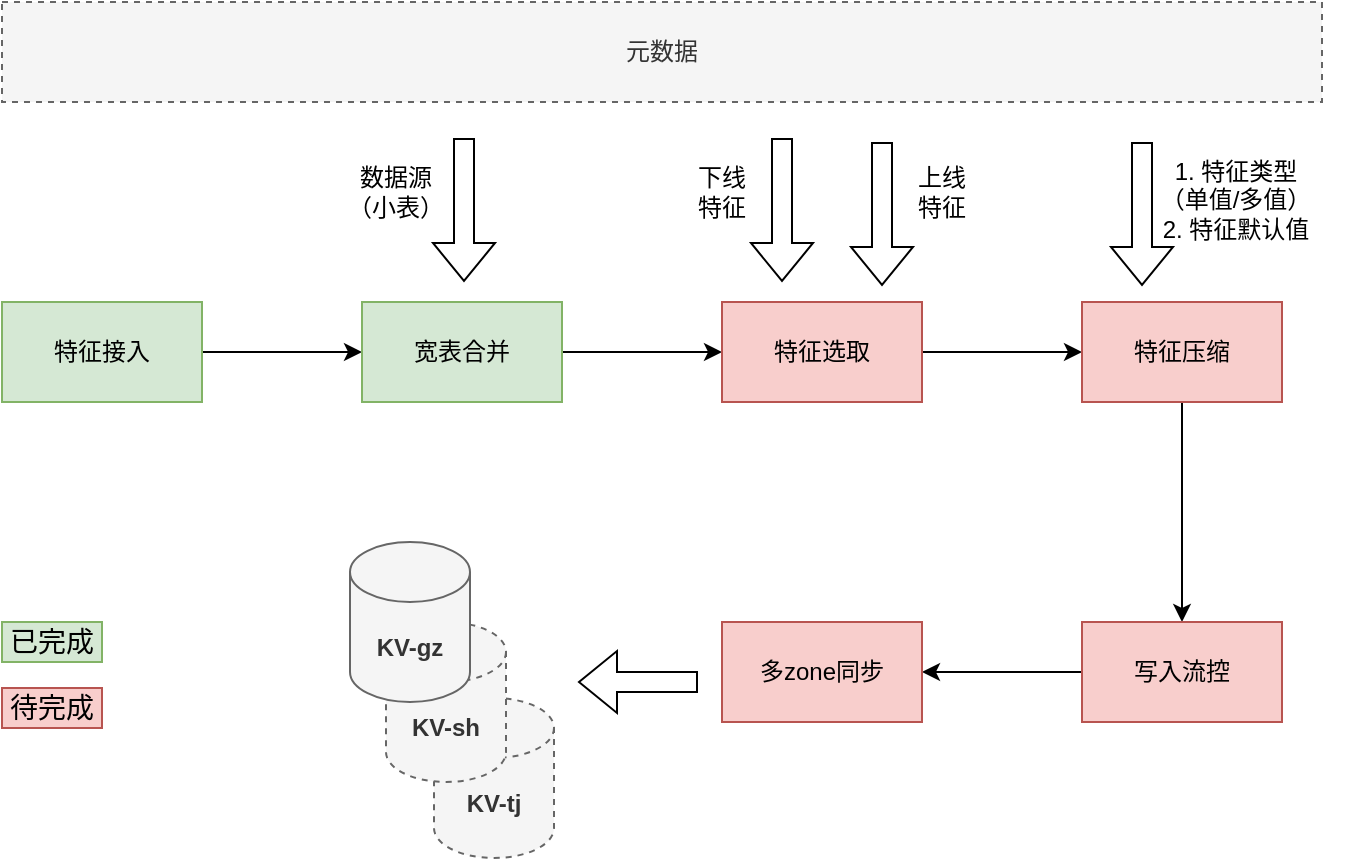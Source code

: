 <mxfile version="17.1.2" type="github">
  <diagram id="RHXTPuESNNEIyO8HhiGL" name="Page-1">
    <mxGraphModel dx="1255" dy="811" grid="1" gridSize="10" guides="1" tooltips="1" connect="1" arrows="1" fold="1" page="1" pageScale="1" pageWidth="827" pageHeight="1169" math="0" shadow="0">
      <root>
        <mxCell id="0" />
        <mxCell id="1" parent="0" />
        <mxCell id="xVwhvV02Wn553D3Tr0Gj-24" value="&lt;b&gt;KV-tj&lt;/b&gt;" style="shape=cylinder3;whiteSpace=wrap;html=1;boundedLbl=1;backgroundOutline=1;size=15;dashed=1;fillColor=#f5f5f5;fontColor=#333333;strokeColor=#666666;" vertex="1" parent="1">
          <mxGeometry x="296" y="418" width="60" height="80" as="geometry" />
        </mxCell>
        <mxCell id="xVwhvV02Wn553D3Tr0Gj-23" value="&lt;b&gt;KV-sh&lt;/b&gt;" style="shape=cylinder3;whiteSpace=wrap;html=1;boundedLbl=1;backgroundOutline=1;size=15;dashed=1;fillColor=#f5f5f5;fontColor=#333333;strokeColor=#666666;" vertex="1" parent="1">
          <mxGeometry x="272" y="380" width="60" height="80" as="geometry" />
        </mxCell>
        <mxCell id="xVwhvV02Wn553D3Tr0Gj-3" value="" style="edgeStyle=orthogonalEdgeStyle;rounded=0;orthogonalLoop=1;jettySize=auto;html=1;" edge="1" parent="1" source="xVwhvV02Wn553D3Tr0Gj-1" target="xVwhvV02Wn553D3Tr0Gj-2">
          <mxGeometry relative="1" as="geometry" />
        </mxCell>
        <mxCell id="xVwhvV02Wn553D3Tr0Gj-1" value="特征接入" style="rounded=0;whiteSpace=wrap;html=1;fillColor=#d5e8d4;strokeColor=#82b366;" vertex="1" parent="1">
          <mxGeometry x="80" y="220" width="100" height="50" as="geometry" />
        </mxCell>
        <mxCell id="xVwhvV02Wn553D3Tr0Gj-7" value="" style="edgeStyle=orthogonalEdgeStyle;rounded=0;orthogonalLoop=1;jettySize=auto;html=1;" edge="1" parent="1" source="xVwhvV02Wn553D3Tr0Gj-2" target="xVwhvV02Wn553D3Tr0Gj-6">
          <mxGeometry relative="1" as="geometry" />
        </mxCell>
        <mxCell id="xVwhvV02Wn553D3Tr0Gj-2" value="宽表合并" style="rounded=0;whiteSpace=wrap;html=1;fillColor=#d5e8d4;strokeColor=#82b366;" vertex="1" parent="1">
          <mxGeometry x="260" y="220" width="100" height="50" as="geometry" />
        </mxCell>
        <mxCell id="xVwhvV02Wn553D3Tr0Gj-4" value="元数据" style="rounded=0;whiteSpace=wrap;html=1;dashed=1;fillColor=#f5f5f5;fontColor=#333333;strokeColor=#666666;" vertex="1" parent="1">
          <mxGeometry x="80" y="70" width="660" height="50" as="geometry" />
        </mxCell>
        <mxCell id="xVwhvV02Wn553D3Tr0Gj-5" value="" style="shape=flexArrow;endArrow=classic;html=1;rounded=0;entryX=0;entryY=0;entryDx=0;entryDy=0;" edge="1" parent="1">
          <mxGeometry width="50" height="50" relative="1" as="geometry">
            <mxPoint x="311" y="138" as="sourcePoint" />
            <mxPoint x="311" y="210" as="targetPoint" />
          </mxGeometry>
        </mxCell>
        <mxCell id="xVwhvV02Wn553D3Tr0Gj-15" value="" style="edgeStyle=orthogonalEdgeStyle;rounded=0;orthogonalLoop=1;jettySize=auto;html=1;" edge="1" parent="1" source="xVwhvV02Wn553D3Tr0Gj-6" target="xVwhvV02Wn553D3Tr0Gj-14">
          <mxGeometry relative="1" as="geometry" />
        </mxCell>
        <mxCell id="xVwhvV02Wn553D3Tr0Gj-6" value="特征选取" style="rounded=0;whiteSpace=wrap;html=1;fillColor=#f8cecc;strokeColor=#b85450;" vertex="1" parent="1">
          <mxGeometry x="440" y="220" width="100" height="50" as="geometry" />
        </mxCell>
        <mxCell id="xVwhvV02Wn553D3Tr0Gj-8" value="数据源（小表）" style="text;html=1;strokeColor=none;fillColor=none;align=center;verticalAlign=middle;whiteSpace=wrap;rounded=0;dashed=1;" vertex="1" parent="1">
          <mxGeometry x="247" y="150" width="60" height="30" as="geometry" />
        </mxCell>
        <mxCell id="xVwhvV02Wn553D3Tr0Gj-10" value="" style="shape=flexArrow;endArrow=classic;html=1;rounded=0;entryX=0;entryY=0;entryDx=0;entryDy=0;" edge="1" parent="1">
          <mxGeometry width="50" height="50" relative="1" as="geometry">
            <mxPoint x="520" y="140" as="sourcePoint" />
            <mxPoint x="520" y="212" as="targetPoint" />
          </mxGeometry>
        </mxCell>
        <mxCell id="xVwhvV02Wn553D3Tr0Gj-11" value="" style="shape=flexArrow;endArrow=classic;html=1;rounded=0;entryX=0;entryY=0;entryDx=0;entryDy=0;" edge="1" parent="1">
          <mxGeometry width="50" height="50" relative="1" as="geometry">
            <mxPoint x="470" y="138" as="sourcePoint" />
            <mxPoint x="470" y="210" as="targetPoint" />
          </mxGeometry>
        </mxCell>
        <mxCell id="xVwhvV02Wn553D3Tr0Gj-12" value="下线&lt;br&gt;特征" style="text;html=1;strokeColor=none;fillColor=none;align=center;verticalAlign=middle;whiteSpace=wrap;rounded=0;dashed=1;" vertex="1" parent="1">
          <mxGeometry x="410" y="150" width="60" height="30" as="geometry" />
        </mxCell>
        <mxCell id="xVwhvV02Wn553D3Tr0Gj-13" value="上线&lt;br&gt;特征" style="text;html=1;strokeColor=none;fillColor=none;align=center;verticalAlign=middle;whiteSpace=wrap;rounded=0;dashed=1;" vertex="1" parent="1">
          <mxGeometry x="520" y="150" width="60" height="30" as="geometry" />
        </mxCell>
        <mxCell id="xVwhvV02Wn553D3Tr0Gj-19" value="" style="edgeStyle=orthogonalEdgeStyle;rounded=0;orthogonalLoop=1;jettySize=auto;html=1;" edge="1" parent="1" source="xVwhvV02Wn553D3Tr0Gj-14" target="xVwhvV02Wn553D3Tr0Gj-18">
          <mxGeometry relative="1" as="geometry" />
        </mxCell>
        <mxCell id="xVwhvV02Wn553D3Tr0Gj-14" value="特征压缩" style="rounded=0;whiteSpace=wrap;html=1;fillColor=#f8cecc;strokeColor=#b85450;" vertex="1" parent="1">
          <mxGeometry x="620" y="220" width="100" height="50" as="geometry" />
        </mxCell>
        <mxCell id="xVwhvV02Wn553D3Tr0Gj-16" value="" style="shape=flexArrow;endArrow=classic;html=1;rounded=0;entryX=0;entryY=0;entryDx=0;entryDy=0;" edge="1" parent="1">
          <mxGeometry width="50" height="50" relative="1" as="geometry">
            <mxPoint x="650" y="140" as="sourcePoint" />
            <mxPoint x="650" y="212" as="targetPoint" />
          </mxGeometry>
        </mxCell>
        <mxCell id="xVwhvV02Wn553D3Tr0Gj-17" value="1. 特征类型&lt;br&gt;（单值/多值）&lt;br&gt;2. 特征默认值" style="text;html=1;strokeColor=none;fillColor=none;align=center;verticalAlign=middle;whiteSpace=wrap;rounded=0;dashed=1;" vertex="1" parent="1">
          <mxGeometry x="642" y="144" width="110" height="50" as="geometry" />
        </mxCell>
        <mxCell id="xVwhvV02Wn553D3Tr0Gj-21" value="" style="edgeStyle=orthogonalEdgeStyle;rounded=0;orthogonalLoop=1;jettySize=auto;html=1;" edge="1" parent="1" source="xVwhvV02Wn553D3Tr0Gj-18" target="xVwhvV02Wn553D3Tr0Gj-20">
          <mxGeometry relative="1" as="geometry" />
        </mxCell>
        <mxCell id="xVwhvV02Wn553D3Tr0Gj-18" value="写入流控" style="rounded=0;whiteSpace=wrap;html=1;fillColor=#f8cecc;strokeColor=#b85450;" vertex="1" parent="1">
          <mxGeometry x="620" y="380" width="100" height="50" as="geometry" />
        </mxCell>
        <mxCell id="xVwhvV02Wn553D3Tr0Gj-20" value="多zone同步" style="rounded=0;whiteSpace=wrap;html=1;fillColor=#f8cecc;strokeColor=#b85450;" vertex="1" parent="1">
          <mxGeometry x="440" y="380" width="100" height="50" as="geometry" />
        </mxCell>
        <mxCell id="xVwhvV02Wn553D3Tr0Gj-22" value="&lt;b&gt;KV-gz&lt;/b&gt;" style="shape=cylinder3;whiteSpace=wrap;html=1;boundedLbl=1;backgroundOutline=1;size=15;fillColor=#f5f5f5;fontColor=#333333;strokeColor=#666666;" vertex="1" parent="1">
          <mxGeometry x="254" y="340" width="60" height="80" as="geometry" />
        </mxCell>
        <mxCell id="xVwhvV02Wn553D3Tr0Gj-25" value="" style="shape=flexArrow;endArrow=classic;html=1;rounded=0;" edge="1" parent="1">
          <mxGeometry width="50" height="50" relative="1" as="geometry">
            <mxPoint x="428" y="410" as="sourcePoint" />
            <mxPoint x="368" y="410" as="targetPoint" />
          </mxGeometry>
        </mxCell>
        <mxCell id="xVwhvV02Wn553D3Tr0Gj-29" style="edgeStyle=orthogonalEdgeStyle;rounded=0;orthogonalLoop=1;jettySize=auto;html=1;exitX=0.5;exitY=1;exitDx=0;exitDy=0;fontSize=14;" edge="1" parent="1">
          <mxGeometry relative="1" as="geometry">
            <mxPoint x="234" y="440" as="sourcePoint" />
            <mxPoint x="234" y="440" as="targetPoint" />
          </mxGeometry>
        </mxCell>
        <mxCell id="xVwhvV02Wn553D3Tr0Gj-32" value="" style="group" vertex="1" connectable="0" parent="1">
          <mxGeometry x="80" y="380" width="50" height="53" as="geometry" />
        </mxCell>
        <mxCell id="xVwhvV02Wn553D3Tr0Gj-30" value="待完成" style="rounded=0;whiteSpace=wrap;html=1;fontSize=14;fillColor=#f8cecc;strokeColor=#b85450;" vertex="1" parent="xVwhvV02Wn553D3Tr0Gj-32">
          <mxGeometry y="33" width="50" height="20" as="geometry" />
        </mxCell>
        <mxCell id="xVwhvV02Wn553D3Tr0Gj-31" value="已完成" style="rounded=0;whiteSpace=wrap;html=1;fontSize=14;fillColor=#d5e8d4;strokeColor=#82b366;" vertex="1" parent="xVwhvV02Wn553D3Tr0Gj-32">
          <mxGeometry width="50" height="20" as="geometry" />
        </mxCell>
      </root>
    </mxGraphModel>
  </diagram>
</mxfile>
